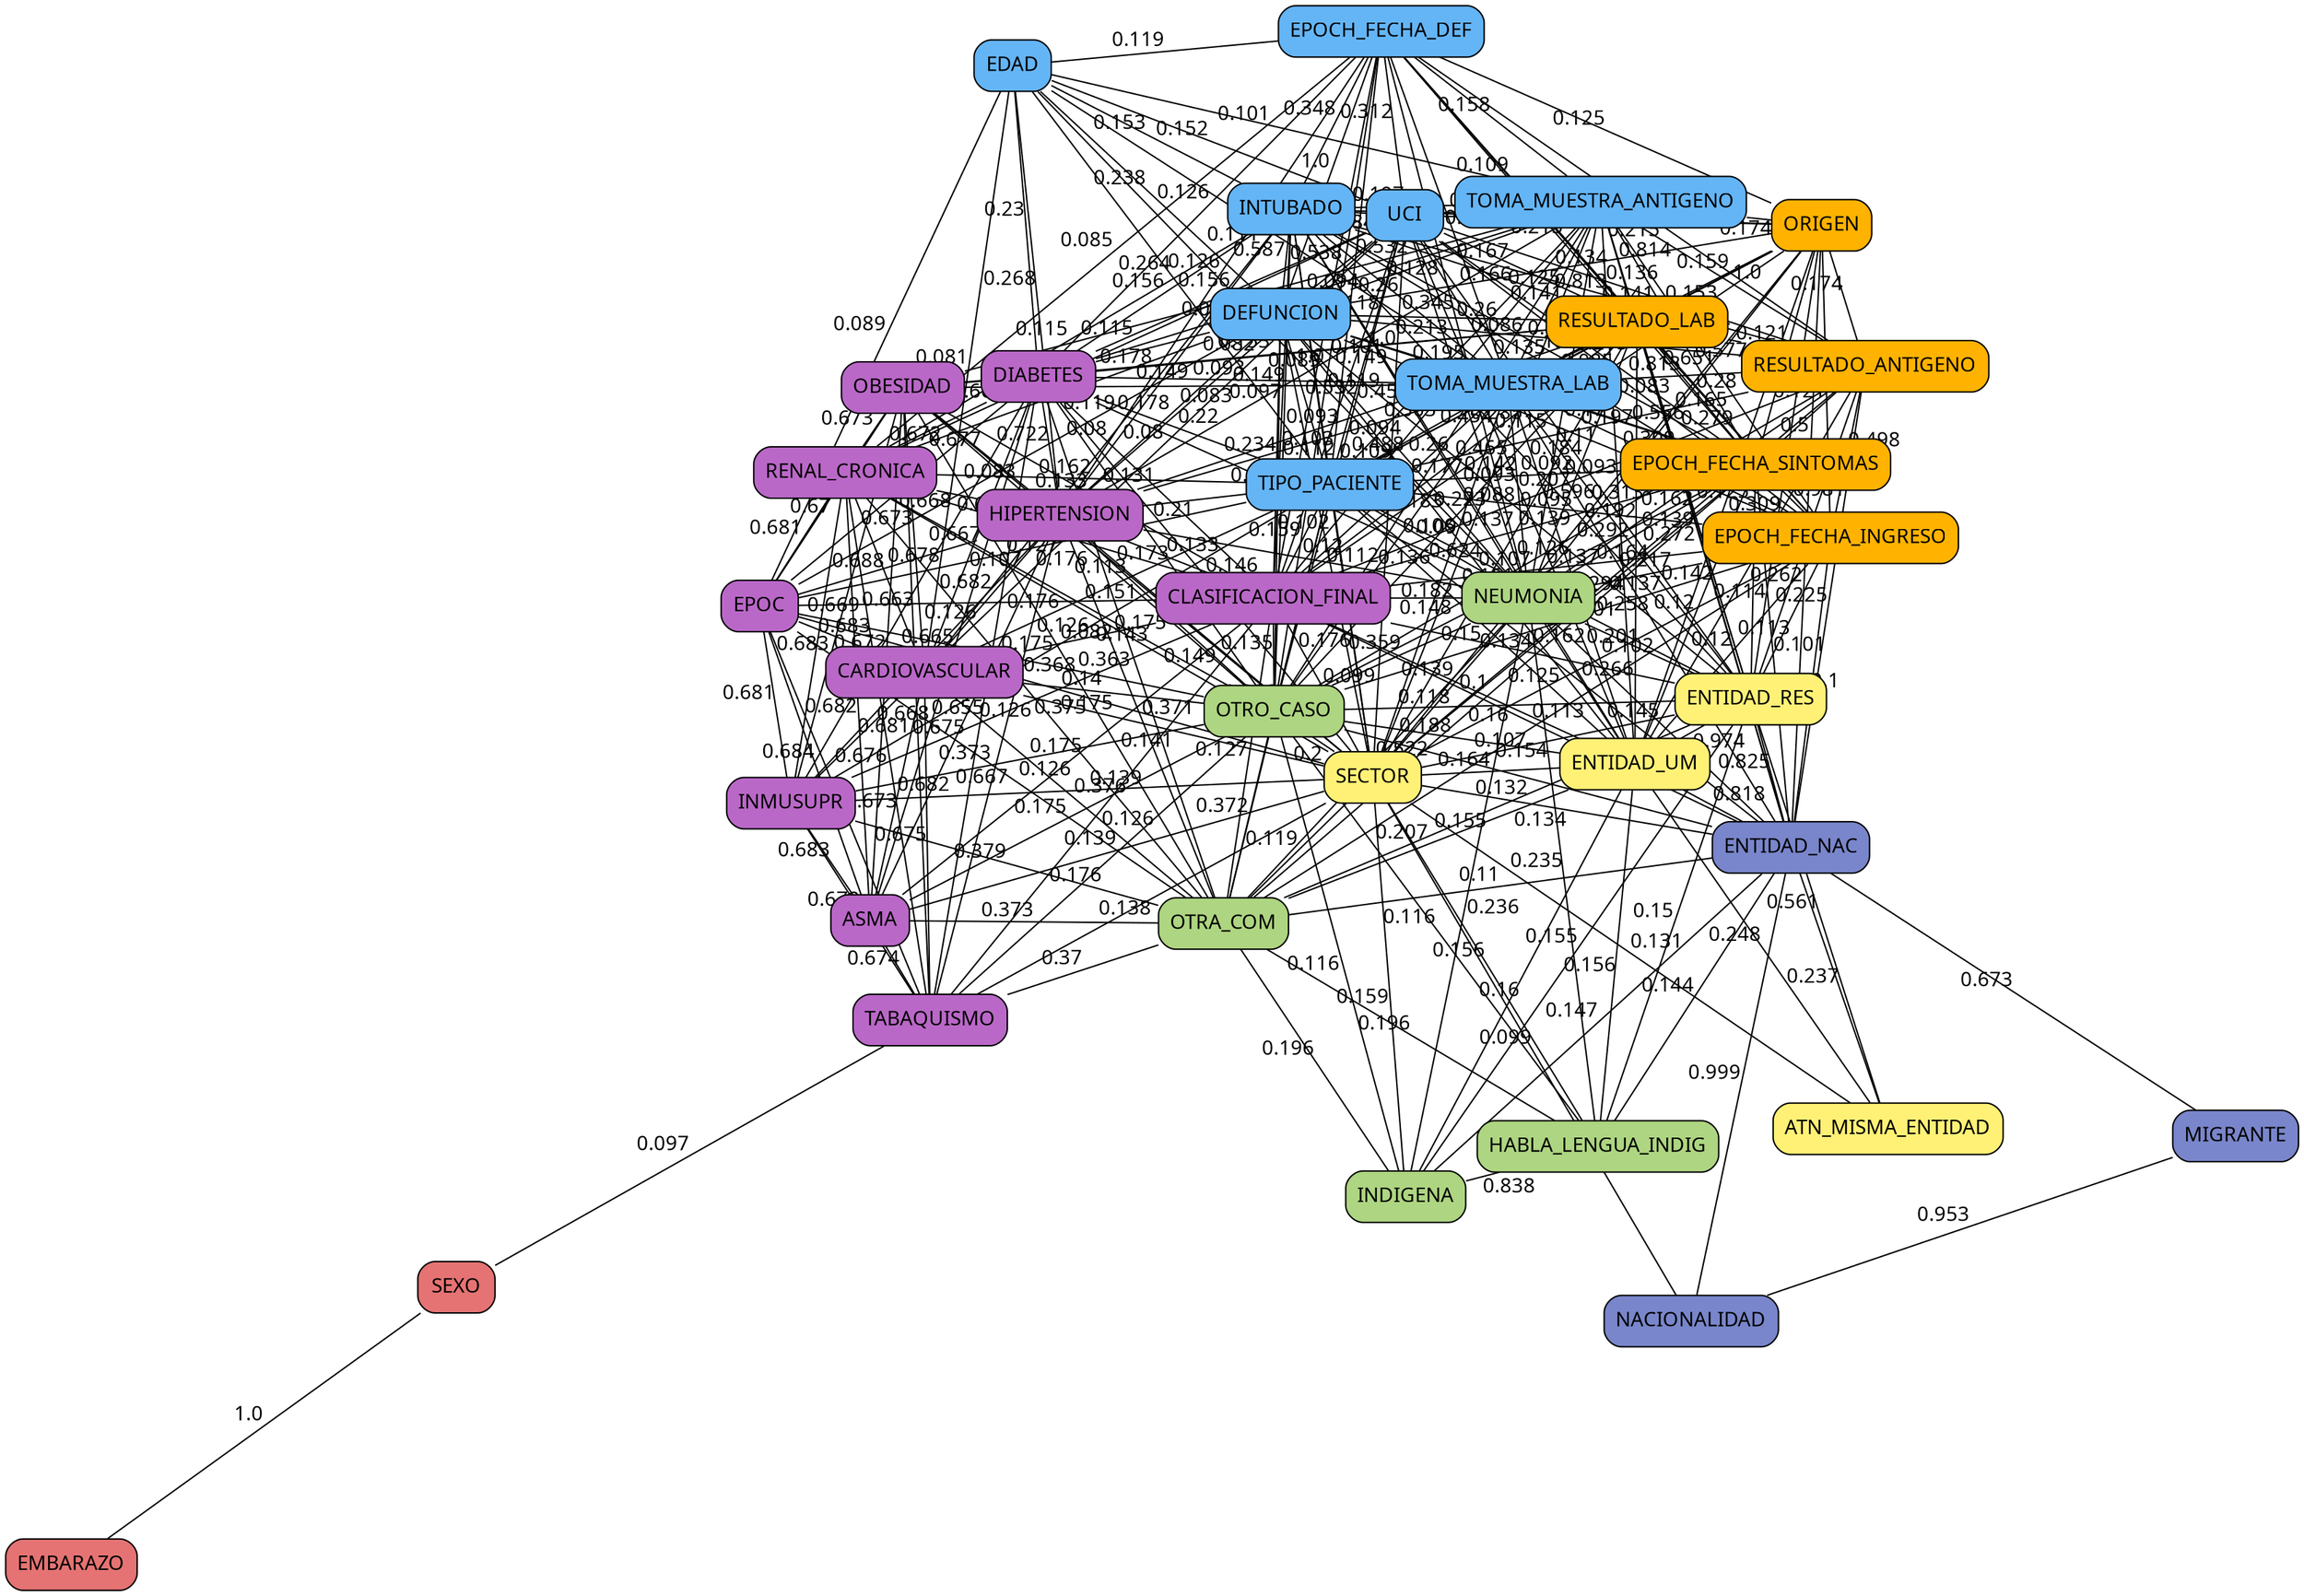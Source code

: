 strict graph  {
node [style="rounded,filled" shape="rect" fontname="IBM Plex Sans"]
edge [fontname="IBM Plex Sans"]
layout="neato"
overlap=f
outputorder=edgesfirst
ASMA [clique=4, fillcolor="#ba68c8"];
ATN_MISMA_ENTIDAD [clique=2, fillcolor="#fff176"];
CARDIOVASCULAR [clique=4, fillcolor="#ba68c8"];
CLASIFICACION_FINAL [clique=4, fillcolor="#ba68c8"];
DEFUNCION [clique=5, fillcolor="#64b5f6"];
DIABETES [clique=4, fillcolor="#ba68c8"];
EDAD [clique=5, fillcolor="#64b5f6"];
EMBARAZO [clique=0, fillcolor="#e57373"];
ENTIDAD_NAC [clique=1, fillcolor="#7986cb"];
ENTIDAD_RES [clique=2, fillcolor="#fff176"];
ENTIDAD_UM [clique=2, fillcolor="#fff176"];
EPOC [clique=4, fillcolor="#ba68c8"];
EPOCH_FECHA_DEF [clique=5, fillcolor="#64b5f6"];
EPOCH_FECHA_INGRESO [clique=6, fillcolor="#ffb300"];
EPOCH_FECHA_SINTOMAS [clique=6, fillcolor="#ffb300"];
HABLA_LENGUA_INDIG [clique=3, fillcolor="#aed581"];
HIPERTENSION [clique=4, fillcolor="#ba68c8"];
INDIGENA [clique=3, fillcolor="#aed581"];
INMUSUPR [clique=4, fillcolor="#ba68c8"];
INTUBADO [clique=5, fillcolor="#64b5f6"];
MIGRANTE [clique=1, fillcolor="#7986cb"];
NACIONALIDAD [clique=1, fillcolor="#7986cb"];
NEUMONIA [clique=3, fillcolor="#aed581"];
OBESIDAD [clique=4, fillcolor="#ba68c8"];
ORIGEN [clique=6, fillcolor="#ffb300"];
OTRA_COM [clique=3, fillcolor="#aed581"];
OTRO_CASO [clique=3, fillcolor="#aed581"];
RENAL_CRONICA [clique=4, fillcolor="#ba68c8"];
RESULTADO_ANTIGENO [clique=6, fillcolor="#ffb300"];
RESULTADO_LAB [clique=6, fillcolor="#ffb300"];
SECTOR [clique=2, fillcolor="#fff176"];
SEXO [clique=0, fillcolor="#e57373"];
TABAQUISMO [clique=4, fillcolor="#ba68c8"];
TIPO_PACIENTE [clique=5, fillcolor="#64b5f6"];
TOMA_MUESTRA_ANTIGENO [clique=5, fillcolor="#64b5f6"];
TOMA_MUESTRA_LAB [clique=5, fillcolor="#64b5f6"];
UCI [clique=5, fillcolor="#64b5f6"];
ASMA -- CARDIOVASCULAR  [label="0.682", weight="0.682"];
ASMA -- CLASIFICACION_FINAL  [label="0.126", weight="0.126"];
ASMA -- DIABETES  [label="0.665", weight="0.665"];
ASMA -- EPOC  [label="0.684", weight="0.684"];
ASMA -- HIPERTENSION  [label="0.675", weight="0.675"];
ASMA -- INMUSUPR  [label="0.683", weight="0.683"];
ASMA -- OBESIDAD  [label="0.672", weight="0.672"];
ASMA -- OTRA_COM  [label="0.373", weight="0.373"];
ASMA -- OTRO_CASO  [label="0.175", weight="0.175"];
ASMA -- RENAL_CRONICA  [label="0.682", weight="0.682"];
ASMA -- SECTOR  [label="0.139", weight="0.139"];
ASMA -- TABAQUISMO  [label="0.674", weight="0.674"];
ATN_MISMA_ENTIDAD -- ENTIDAD_NAC  [label="0.237", weight="0.237"];
ATN_MISMA_ENTIDAD -- ENTIDAD_RES  [label="0.561", weight="0.561"];
ATN_MISMA_ENTIDAD -- ENTIDAD_UM  [label="0.248", weight="0.248"];
ATN_MISMA_ENTIDAD -- SECTOR  [label="0.131", weight="0.131"];
CARDIOVASCULAR -- CLASIFICACION_FINAL  [label="0.126", weight="0.126"];
CARDIOVASCULAR -- DIABETES  [label="0.667", weight="0.667"];
CARDIOVASCULAR -- EDAD  [label="0.081", weight="0.081"];
CARDIOVASCULAR -- EPOC  [label="0.683", weight="0.683"];
CARDIOVASCULAR -- HIPERTENSION  [label="0.682", weight="0.682"];
CARDIOVASCULAR -- INMUSUPR  [label="0.681", weight="0.681"];
CARDIOVASCULAR -- INTUBADO  [label="0.08", weight="0.08"];
CARDIOVASCULAR -- OBESIDAD  [label="0.673", weight="0.673"];
CARDIOVASCULAR -- OTRA_COM  [label="0.376", weight="0.376"];
CARDIOVASCULAR -- OTRO_CASO  [label="0.175", weight="0.175"];
CARDIOVASCULAR -- RENAL_CRONICA  [label="0.688", weight="0.688"];
CARDIOVASCULAR -- SECTOR  [label="0.141", weight="0.141"];
CARDIOVASCULAR -- TABAQUISMO  [label="0.675", weight="0.675"];
CARDIOVASCULAR -- TIPO_PACIENTE  [label="0.113", weight="0.113"];
CARDIOVASCULAR -- UCI  [label="0.08", weight="0.08"];
CLASIFICACION_FINAL -- DEFUNCION  [label="0.234", weight="0.234"];
CLASIFICACION_FINAL -- DIABETES  [label="0.131", weight="0.131"];
CLASIFICACION_FINAL -- ENTIDAD_NAC  [label="0.113", weight="0.113"];
CLASIFICACION_FINAL -- ENTIDAD_RES  [label="0.134", weight="0.134"];
CLASIFICACION_FINAL -- ENTIDAD_UM  [label="0.139", weight="0.139"];
CLASIFICACION_FINAL -- EPOC  [label="0.126", weight="0.126"];
CLASIFICACION_FINAL -- EPOCH_FECHA_DEF  [label="0.118", weight="0.118"];
CLASIFICACION_FINAL -- EPOCH_FECHA_INGRESO  [label="0.137", weight="0.137"];
CLASIFICACION_FINAL -- EPOCH_FECHA_SINTOMAS  [label="0.137", weight="0.137"];
CLASIFICACION_FINAL -- HIPERTENSION  [label="0.133", weight="0.133"];
CLASIFICACION_FINAL -- INMUSUPR  [label="0.126", weight="0.126"];
CLASIFICACION_FINAL -- INTUBADO  [label="0.097", weight="0.097"];
CLASIFICACION_FINAL -- NEUMONIA  [label="0.148", weight="0.148"];
CLASIFICACION_FINAL -- OBESIDAD  [label="0.133", weight="0.133"];
CLASIFICACION_FINAL -- ORIGEN  [label="0.115", weight="0.115"];
CLASIFICACION_FINAL -- OTRA_COM  [label="0.127", weight="0.127"];
CLASIFICACION_FINAL -- OTRO_CASO  [label="0.135", weight="0.135"];
CLASIFICACION_FINAL -- RENAL_CRONICA  [label="0.127", weight="0.127"];
CLASIFICACION_FINAL -- RESULTADO_ANTIGENO  [label="0.596", weight="0.596"];
CLASIFICACION_FINAL -- RESULTADO_LAB  [label="0.465", weight="0.465"];
CLASIFICACION_FINAL -- SECTOR  [label="0.099", weight="0.099"];
CLASIFICACION_FINAL -- TABAQUISMO  [label="0.126", weight="0.126"];
CLASIFICACION_FINAL -- TIPO_PACIENTE  [label="0.159", weight="0.159"];
CLASIFICACION_FINAL -- TOMA_MUESTRA_ANTIGENO  [label="0.303", weight="0.303"];
CLASIFICACION_FINAL -- TOMA_MUESTRA_LAB  [label="0.183", weight="0.183"];
CLASIFICACION_FINAL -- UCI  [label="0.093", weight="0.093"];
DEFUNCION -- DIABETES  [label="0.178", weight="0.178"];
DEFUNCION -- EDAD  [label="0.238", weight="0.238"];
DEFUNCION -- ENTIDAD_RES  [label="0.088", weight="0.088"];
DEFUNCION -- ENTIDAD_UM  [label="0.09", weight="0.09"];
DEFUNCION -- EPOC  [label="0.083", weight="0.083"];
DEFUNCION -- EPOCH_FECHA_DEF  [label="1.0", weight="1.0"];
DEFUNCION -- EPOCH_FECHA_INGRESO  [label="0.11", weight="0.11"];
DEFUNCION -- EPOCH_FECHA_SINTOMAS  [label="0.111", weight="0.111"];
DEFUNCION -- HIPERTENSION  [label="0.178", weight="0.178"];
DEFUNCION -- INTUBADO  [label="0.587", weight="0.587"];
DEFUNCION -- NEUMONIA  [label="0.488", weight="0.488"];
DEFUNCION -- ORIGEN  [label="0.125", weight="0.125"];
DEFUNCION -- OTRO_CASO  [label="0.102", weight="0.102"];
DEFUNCION -- RENAL_CRONICA  [label="0.119", weight="0.119"];
DEFUNCION -- RESULTADO_ANTIGENO  [label="0.135", weight="0.135"];
DEFUNCION -- RESULTADO_LAB  [label="0.213", weight="0.213"];
DEFUNCION -- SECTOR  [label="0.112", weight="0.112"];
DEFUNCION -- TIPO_PACIENTE  [label="0.532", weight="0.532"];
DEFUNCION -- TOMA_MUESTRA_ANTIGENO  [label="0.128", weight="0.128"];
DEFUNCION -- TOMA_MUESTRA_LAB  [label="0.149", weight="0.149"];
DEFUNCION -- UCI  [label="0.538", weight="0.538"];
DIABETES -- EDAD  [label="0.23", weight="0.23"];
DIABETES -- EPOC  [label="0.668", weight="0.668"];
DIABETES -- EPOCH_FECHA_DEF  [label="0.126", weight="0.126"];
DIABETES -- HIPERTENSION  [label="0.722", weight="0.722"];
DIABETES -- INMUSUPR  [label="0.663", weight="0.663"];
DIABETES -- INTUBADO  [label="0.156", weight="0.156"];
DIABETES -- NEUMONIA  [label="0.125", weight="0.125"];
DIABETES -- OBESIDAD  [label="0.66", weight="0.66"];
DIABETES -- OTRA_COM  [label="0.363", weight="0.363"];
DIABETES -- OTRO_CASO  [label="0.173", weight="0.173"];
DIABETES -- RENAL_CRONICA  [label="0.672", weight="0.672"];
DIABETES -- RESULTADO_LAB  [label="0.089", weight="0.089"];
DIABETES -- SECTOR  [label="0.146", weight="0.146"];
DIABETES -- TABAQUISMO  [label="0.655", weight="0.655"];
DIABETES -- TIPO_PACIENTE  [label="0.22", weight="0.22"];
DIABETES -- TOMA_MUESTRA_ANTIGENO  [label="0.094", weight="0.094"];
DIABETES -- TOMA_MUESTRA_LAB  [label="0.093", weight="0.093"];
DIABETES -- UCI  [label="0.156", weight="0.156"];
EDAD -- EPOC  [label="0.089", weight="0.089"];
EDAD -- EPOCH_FECHA_DEF  [label="0.119", weight="0.119"];
EDAD -- HIPERTENSION  [label="0.268", weight="0.268"];
EDAD -- INTUBADO  [label="0.153", weight="0.153"];
EDAD -- NEUMONIA  [label="0.153", weight="0.153"];
EDAD -- TIPO_PACIENTE  [label="0.264", weight="0.264"];
EDAD -- TOMA_MUESTRA_ANTIGENO  [label="0.101", weight="0.101"];
EDAD -- TOMA_MUESTRA_LAB  [label="0.111", weight="0.111"];
EDAD -- UCI  [label="0.152", weight="0.152"];
EMBARAZO -- SEXO  [label="1.0", weight="1.0"];
ENTIDAD_NAC -- ENTIDAD_RES  [label="0.825", weight="0.825"];
ENTIDAD_NAC -- ENTIDAD_UM  [label="0.818", weight="0.818"];
ENTIDAD_NAC -- EPOCH_FECHA_INGRESO  [label="0.1", weight="0.1"];
ENTIDAD_NAC -- EPOCH_FECHA_SINTOMAS  [label="0.101", weight="0.101"];
ENTIDAD_NAC -- HABLA_LENGUA_INDIG  [label="0.144", weight="0.144"];
ENTIDAD_NAC -- INDIGENA  [label="0.147", weight="0.147"];
ENTIDAD_NAC -- MIGRANTE  [label="0.673", weight="0.673"];
ENTIDAD_NAC -- NACIONALIDAD  [label="0.999", weight="0.999"];
ENTIDAD_NAC -- NEUMONIA  [label="0.145", weight="0.145"];
ENTIDAD_NAC -- ORIGEN  [label="0.265", weight="0.265"];
ENTIDAD_NAC -- OTRA_COM  [label="0.11", weight="0.11"];
ENTIDAD_NAC -- OTRO_CASO  [label="0.132", weight="0.132"];
ENTIDAD_NAC -- RESULTADO_ANTIGENO  [label="0.225", weight="0.225"];
ENTIDAD_NAC -- RESULTADO_LAB  [label="0.142", weight="0.142"];
ENTIDAD_NAC -- SECTOR  [label="0.134", weight="0.134"];
ENTIDAD_NAC -- TIPO_PACIENTE  [label="0.125", weight="0.125"];
ENTIDAD_NAC -- TOMA_MUESTRA_ANTIGENO  [label="0.272", weight="0.272"];
ENTIDAD_NAC -- TOMA_MUESTRA_LAB  [label="0.258", weight="0.258"];
ENTIDAD_RES -- ENTIDAD_UM  [label="0.974", weight="0.974"];
ENTIDAD_RES -- EPOCH_FECHA_INGRESO  [label="0.113", weight="0.113"];
ENTIDAD_RES -- EPOCH_FECHA_SINTOMAS  [label="0.114", weight="0.114"];
ENTIDAD_RES -- HABLA_LENGUA_INDIG  [label="0.15", weight="0.15"];
ENTIDAD_RES -- INDIGENA  [label="0.155", weight="0.155"];
ENTIDAD_RES -- INTUBADO  [label="0.092", weight="0.092"];
ENTIDAD_RES -- NEUMONIA  [label="0.201", weight="0.201"];
ENTIDAD_RES -- ORIGEN  [label="0.302", weight="0.302"];
ENTIDAD_RES -- OTRA_COM  [label="0.155", weight="0.155"];
ENTIDAD_RES -- OTRO_CASO  [label="0.16", weight="0.16"];
ENTIDAD_RES -- RESULTADO_ANTIGENO  [label="0.256", weight="0.256"];
ENTIDAD_RES -- RESULTADO_LAB  [label="0.162", weight="0.162"];
ENTIDAD_RES -- SECTOR  [label="0.154", weight="0.154"];
ENTIDAD_RES -- TIPO_PACIENTE  [label="0.148", weight="0.148"];
ENTIDAD_RES -- TOMA_MUESTRA_ANTIGENO  [label="0.309", weight="0.309"];
ENTIDAD_RES -- TOMA_MUESTRA_LAB  [label="0.292", weight="0.292"];
ENTIDAD_RES -- UCI  [label="0.093", weight="0.093"];
ENTIDAD_UM -- EPOCH_FECHA_INGRESO  [label="0.12", weight="0.12"];
ENTIDAD_UM -- EPOCH_FECHA_SINTOMAS  [label="0.12", weight="0.12"];
ENTIDAD_UM -- HABLA_LENGUA_INDIG  [label="0.156", weight="0.156"];
ENTIDAD_UM -- INDIGENA  [label="0.16", weight="0.16"];
ENTIDAD_UM -- INTUBADO  [label="0.093", weight="0.093"];
ENTIDAD_UM -- NEUMONIA  [label="0.266", weight="0.266"];
ENTIDAD_UM -- ORIGEN  [label="0.309", weight="0.309"];
ENTIDAD_UM -- OTRA_COM  [label="0.207", weight="0.207"];
ENTIDAD_UM -- OTRO_CASO  [label="0.188", weight="0.188"];
ENTIDAD_UM -- RESULTADO_ANTIGENO  [label="0.262", weight="0.262"];
ENTIDAD_UM -- RESULTADO_LAB  [label="0.164", weight="0.164"];
ENTIDAD_UM -- SECTOR  [label="0.164", weight="0.164"];
ENTIDAD_UM -- TIPO_PACIENTE  [label="0.15", weight="0.15"];
ENTIDAD_UM -- TOMA_MUESTRA_ANTIGENO  [label="0.313", weight="0.313"];
ENTIDAD_UM -- TOMA_MUESTRA_LAB  [label="0.294", weight="0.294"];
ENTIDAD_UM -- UCI  [label="0.095", weight="0.095"];
EPOC -- HIPERTENSION  [label="0.678", weight="0.678"];
EPOC -- INMUSUPR  [label="0.681", weight="0.681"];
EPOC -- OBESIDAD  [label="0.67", weight="0.67"];
EPOC -- OTRA_COM  [label="0.373", weight="0.373"];
EPOC -- OTRO_CASO  [label="0.175", weight="0.175"];
EPOC -- RENAL_CRONICA  [label="0.681", weight="0.681"];
EPOC -- SECTOR  [label="0.14", weight="0.14"];
EPOC -- TABAQUISMO  [label="0.673", weight="0.673"];
EPOC -- TIPO_PACIENTE  [label="0.107", weight="0.107"];
EPOCH_FECHA_DEF -- EPOCH_FECHA_INGRESO  [label="0.136", weight="0.136"];
EPOCH_FECHA_DEF -- EPOCH_FECHA_SINTOMAS  [label="0.134", weight="0.134"];
EPOCH_FECHA_DEF -- HIPERTENSION  [label="0.126", weight="0.126"];
EPOCH_FECHA_DEF -- INTUBADO  [label="0.348", weight="0.348"];
EPOCH_FECHA_DEF -- NEUMONIA  [label="0.345", weight="0.345"];
EPOCH_FECHA_DEF -- ORIGEN  [label="0.125", weight="0.125"];
EPOCH_FECHA_DEF -- OTRO_CASO  [label="0.119", weight="0.119"];
EPOCH_FECHA_DEF -- RENAL_CRONICA  [label="0.085", weight="0.085"];
EPOCH_FECHA_DEF -- RESULTADO_ANTIGENO  [label="0.119", weight="0.119"];
EPOCH_FECHA_DEF -- RESULTADO_LAB  [label="0.109", weight="0.109"];
EPOCH_FECHA_DEF -- TIPO_PACIENTE  [label="0.532", weight="0.532"];
EPOCH_FECHA_DEF -- TOMA_MUESTRA_ANTIGENO  [label="0.158", weight="0.158"];
EPOCH_FECHA_DEF -- TOMA_MUESTRA_LAB  [label="0.153", weight="0.153"];
EPOCH_FECHA_DEF -- UCI  [label="0.312", weight="0.312"];
EPOCH_FECHA_INGRESO -- EPOCH_FECHA_SINTOMAS  [label="0.981", weight="0.981"];
EPOCH_FECHA_INGRESO -- INTUBADO  [label="0.085", weight="0.085"];
EPOCH_FECHA_INGRESO -- NEUMONIA  [label="0.137", weight="0.137"];
EPOCH_FECHA_INGRESO -- ORIGEN  [label="0.121", weight="0.121"];
EPOCH_FECHA_INGRESO -- OTRA_COM  [label="0.107", weight="0.107"];
EPOCH_FECHA_INGRESO -- OTRO_CASO  [label="0.162", weight="0.162"];
EPOCH_FECHA_INGRESO -- RESULTADO_ANTIGENO  [label="0.498", weight="0.498"];
EPOCH_FECHA_INGRESO -- RESULTADO_LAB  [label="0.279", weight="0.279"];
EPOCH_FECHA_INGRESO -- SECTOR  [label="0.102", weight="0.102"];
EPOCH_FECHA_INGRESO -- TIPO_PACIENTE  [label="0.139", weight="0.139"];
EPOCH_FECHA_INGRESO -- TOMA_MUESTRA_ANTIGENO  [label="0.651", weight="0.651"];
EPOCH_FECHA_INGRESO -- TOMA_MUESTRA_LAB  [label="0.553", weight="0.553"];
EPOCH_FECHA_INGRESO -- UCI  [label="0.083", weight="0.083"];
EPOCH_FECHA_SINTOMAS -- INTUBADO  [label="0.086", weight="0.086"];
EPOCH_FECHA_SINTOMAS -- NEUMONIA  [label="0.139", weight="0.139"];
EPOCH_FECHA_SINTOMAS -- ORIGEN  [label="0.121", weight="0.121"];
EPOCH_FECHA_SINTOMAS -- OTRA_COM  [label="0.1", weight="0.1"];
EPOCH_FECHA_SINTOMAS -- OTRO_CASO  [label="0.161", weight="0.161"];
EPOCH_FECHA_SINTOMAS -- RESULTADO_ANTIGENO  [label="0.5", weight="0.5"];
EPOCH_FECHA_SINTOMAS -- RESULTADO_LAB  [label="0.28", weight="0.28"];
EPOCH_FECHA_SINTOMAS -- SECTOR  [label="0.101", weight="0.101"];
EPOCH_FECHA_SINTOMAS -- TIPO_PACIENTE  [label="0.142", weight="0.142"];
EPOCH_FECHA_SINTOMAS -- TOMA_MUESTRA_ANTIGENO  [label="0.654", weight="0.654"];
EPOCH_FECHA_SINTOMAS -- TOMA_MUESTRA_LAB  [label="0.556", weight="0.556"];
EPOCH_FECHA_SINTOMAS -- UCI  [label="0.084", weight="0.084"];
HABLA_LENGUA_INDIG -- INDIGENA  [label="0.838", weight="0.838"];
HABLA_LENGUA_INDIG -- NEUMONIA  [label="0.235", weight="0.235"];
HABLA_LENGUA_INDIG -- OTRA_COM  [label="0.196", weight="0.196"];
HABLA_LENGUA_INDIG -- OTRO_CASO  [label="0.116", weight="0.116"];
HABLA_LENGUA_INDIG -- SECTOR  [label="0.156", weight="0.156"];
HIPERTENSION -- INMUSUPR  [label="0.674", weight="0.674"];
HIPERTENSION -- INTUBADO  [label="0.149", weight="0.149"];
HIPERTENSION -- NEUMONIA  [label="0.12", weight="0.12"];
HIPERTENSION -- OBESIDAD  [label="0.677", weight="0.677"];
HIPERTENSION -- OTRA_COM  [label="0.371", weight="0.371"];
HIPERTENSION -- OTRO_CASO  [label="0.175", weight="0.175"];
HIPERTENSION -- RENAL_CRONICA  [label="0.686", weight="0.686"];
HIPERTENSION -- RESULTADO_LAB  [label="0.094", weight="0.094"];
HIPERTENSION -- SECTOR  [label="0.149", weight="0.149"];
HIPERTENSION -- TABAQUISMO  [label="0.667", weight="0.667"];
HIPERTENSION -- TIPO_PACIENTE  [label="0.21", weight="0.21"];
HIPERTENSION -- TOMA_MUESTRA_ANTIGENO  [label="0.101", weight="0.101"];
HIPERTENSION -- TOMA_MUESTRA_LAB  [label="0.103", weight="0.103"];
HIPERTENSION -- UCI  [label="0.149", weight="0.149"];
INDIGENA -- NEUMONIA  [label="0.236", weight="0.236"];
INDIGENA -- OTRA_COM  [label="0.196", weight="0.196"];
INDIGENA -- OTRO_CASO  [label="0.116", weight="0.116"];
INDIGENA -- SECTOR  [label="0.159", weight="0.159"];
INMUSUPR -- OBESIDAD  [label="0.669", weight="0.669"];
INMUSUPR -- OTRA_COM  [label="0.379", weight="0.379"];
INMUSUPR -- OTRO_CASO  [label="0.175", weight="0.175"];
INMUSUPR -- RENAL_CRONICA  [label="0.683", weight="0.683"];
INMUSUPR -- SECTOR  [label="0.139", weight="0.139"];
INMUSUPR -- TABAQUISMO  [label="0.672", weight="0.672"];
INMUSUPR -- TIPO_PACIENTE  [label="0.082", weight="0.082"];
INTUBADO -- NEUMONIA  [label="0.458", weight="0.458"];
INTUBADO -- ORIGEN  [label="0.215", weight="0.215"];
INTUBADO -- OTRO_CASO  [label="0.112", weight="0.112"];
INTUBADO -- RENAL_CRONICA  [label="0.115", weight="0.115"];
INTUBADO -- RESULTADO_ANTIGENO  [label="0.141", weight="0.141"];
INTUBADO -- RESULTADO_LAB  [label="0.167", weight="0.167"];
INTUBADO -- SECTOR  [label="0.104", weight="0.104"];
INTUBADO -- TIPO_PACIENTE  [label="1.0", weight="1.0"];
INTUBADO -- TOMA_MUESTRA_ANTIGENO  [label="0.197", weight="0.197"];
INTUBADO -- TOMA_MUESTRA_LAB  [label="0.26", weight="0.26"];
INTUBADO -- UCI  [label="0.842", weight="0.842"];
MIGRANTE -- NACIONALIDAD  [label="0.953", weight="0.953"];
NACIONALIDAD -- SECTOR  [label="0.099", weight="0.099"];
NEUMONIA -- ORIGEN  [label="0.165", weight="0.165"];
NEUMONIA -- OTRA_COM  [label="0.522", weight="0.522"];
NEUMONIA -- OTRO_CASO  [label="0.359", weight="0.359"];
NEUMONIA -- RESULTADO_ANTIGENO  [label="0.125", weight="0.125"];
NEUMONIA -- RESULTADO_LAB  [label="0.184", weight="0.184"];
NEUMONIA -- SECTOR  [label="0.118", weight="0.118"];
NEUMONIA -- TIPO_PACIENTE  [label="0.624", weight="0.624"];
NEUMONIA -- TOMA_MUESTRA_ANTIGENO  [label="0.17", weight="0.17"];
NEUMONIA -- TOMA_MUESTRA_LAB  [label="0.207", weight="0.207"];
NEUMONIA -- UCI  [label="0.454", weight="0.454"];
OBESIDAD -- OTRA_COM  [label="0.368", weight="0.368"];
OBESIDAD -- OTRO_CASO  [label="0.176", weight="0.176"];
OBESIDAD -- RENAL_CRONICA  [label="0.673", weight="0.673"];
OBESIDAD -- RESULTADO_LAB  [label="0.082", weight="0.082"];
OBESIDAD -- SECTOR  [label="0.151", weight="0.151"];
OBESIDAD -- TABAQUISMO  [label="0.668", weight="0.668"];
OBESIDAD -- TOMA_MUESTRA_ANTIGENO  [label="0.098", weight="0.098"];
OBESIDAD -- TOMA_MUESTRA_LAB  [label="0.083", weight="0.083"];
ORIGEN -- RESULTADO_ANTIGENO  [label="0.174", weight="0.174"];
ORIGEN -- RESULTADO_LAB  [label="0.159", weight="0.159"];
ORIGEN -- SECTOR  [label="0.192", weight="0.192"];
ORIGEN -- TIPO_PACIENTE  [label="0.215", weight="0.215"];
ORIGEN -- TOMA_MUESTRA_ANTIGENO  [label="0.174", weight="0.174"];
ORIGEN -- TOMA_MUESTRA_LAB  [label="0.153", weight="0.153"];
ORIGEN -- UCI  [label="0.215", weight="0.215"];
OTRA_COM -- OTRO_CASO  [label="0.372", weight="0.372"];
OTRA_COM -- RENAL_CRONICA  [label="0.375", weight="0.375"];
OTRA_COM -- SECTOR  [label="0.119", weight="0.119"];
OTRA_COM -- TABAQUISMO  [label="0.37", weight="0.37"];
OTRA_COM -- TIPO_PACIENTE  [label="0.096", weight="0.096"];
OTRO_CASO -- RENAL_CRONICA  [label="0.176", weight="0.176"];
OTRO_CASO -- RESULTADO_ANTIGENO  [label="0.126", weight="0.126"];
OTRO_CASO -- RESULTADO_LAB  [label="0.106", weight="0.106"];
OTRO_CASO -- SECTOR  [label="0.2", weight="0.2"];
OTRO_CASO -- TABAQUISMO  [label="0.176", weight="0.176"];
OTRO_CASO -- TIPO_PACIENTE  [label="0.152", weight="0.152"];
OTRO_CASO -- TOMA_MUESTRA_ANTIGENO  [label="0.177", weight="0.177"];
OTRO_CASO -- TOMA_MUESTRA_LAB  [label="0.136", weight="0.136"];
OTRO_CASO -- UCI  [label="0.109", weight="0.109"];
RENAL_CRONICA -- SECTOR  [label="0.143", weight="0.143"];
RENAL_CRONICA -- TABAQUISMO  [label="0.676", weight="0.676"];
RENAL_CRONICA -- TIPO_PACIENTE  [label="0.162", weight="0.162"];
RENAL_CRONICA -- UCI  [label="0.115", weight="0.115"];
RESULTADO_ANTIGENO -- RESULTADO_LAB  [label="0.577", weight="0.577"];
RESULTADO_ANTIGENO -- SECTOR  [label="0.217", weight="0.217"];
RESULTADO_ANTIGENO -- TIPO_PACIENTE  [label="0.197", weight="0.197"];
RESULTADO_ANTIGENO -- TOMA_MUESTRA_ANTIGENO  [label="1.0", weight="1.0"];
RESULTADO_ANTIGENO -- TOMA_MUESTRA_LAB  [label="0.813", weight="0.813"];
RESULTADO_ANTIGENO -- UCI  [label="0.141", weight="0.141"];
RESULTADO_LAB -- SECTOR  [label="0.107", weight="0.107"];
RESULTADO_LAB -- TIPO_PACIENTE  [label="0.285", weight="0.285"];
RESULTADO_LAB -- TOMA_MUESTRA_ANTIGENO  [label="0.814", weight="0.814"];
RESULTADO_LAB -- TOMA_MUESTRA_LAB  [label="1.0", weight="1.0"];
RESULTADO_LAB -- UCI  [label="0.166", weight="0.166"];
SECTOR -- TABAQUISMO  [label="0.138", weight="0.138"];
SECTOR -- TIPO_PACIENTE  [label="0.176", weight="0.176"];
SECTOR -- TOMA_MUESTRA_ANTIGENO  [label="0.223", weight="0.223"];
SECTOR -- TOMA_MUESTRA_LAB  [label="0.182", weight="0.182"];
SECTOR -- UCI  [label="0.115", weight="0.115"];
SEXO -- TABAQUISMO  [label="0.097", weight="0.097"];
TIPO_PACIENTE -- TOMA_MUESTRA_ANTIGENO  [label="0.195", weight="0.195"];
TIPO_PACIENTE -- TOMA_MUESTRA_LAB  [label="0.26", weight="0.26"];
TIPO_PACIENTE -- UCI  [label="1.0", weight="1.0"];
TOMA_MUESTRA_ANTIGENO -- TOMA_MUESTRA_LAB  [label="0.813", weight="0.813"];
TOMA_MUESTRA_ANTIGENO -- UCI  [label="0.197", weight="0.197"];
TOMA_MUESTRA_LAB -- UCI  [label="0.26", weight="0.26"];
}
